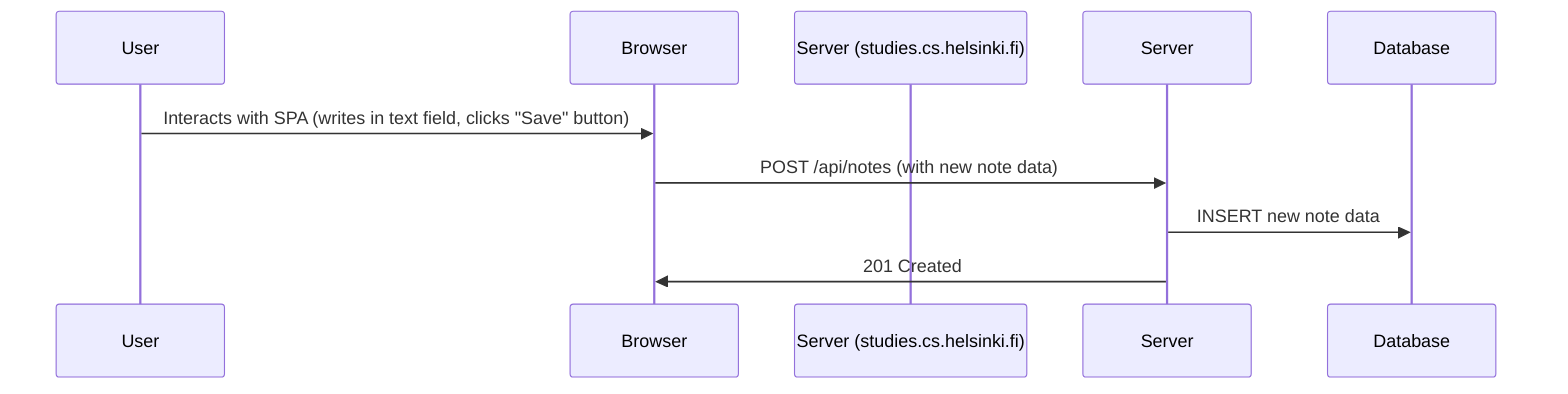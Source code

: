 sequenceDiagram
  participant User
  participant Browser
  participant Server (studies.cs.helsinki.fi)
  User->>Browser: Interacts with SPA (writes in text field, clicks "Save" button)  #  
  Browser->>Server: POST /api/notes (with new note data)
  Server->>Database: INSERT new note data  # Assuming database storage
  Server->>Browser: 201 Created